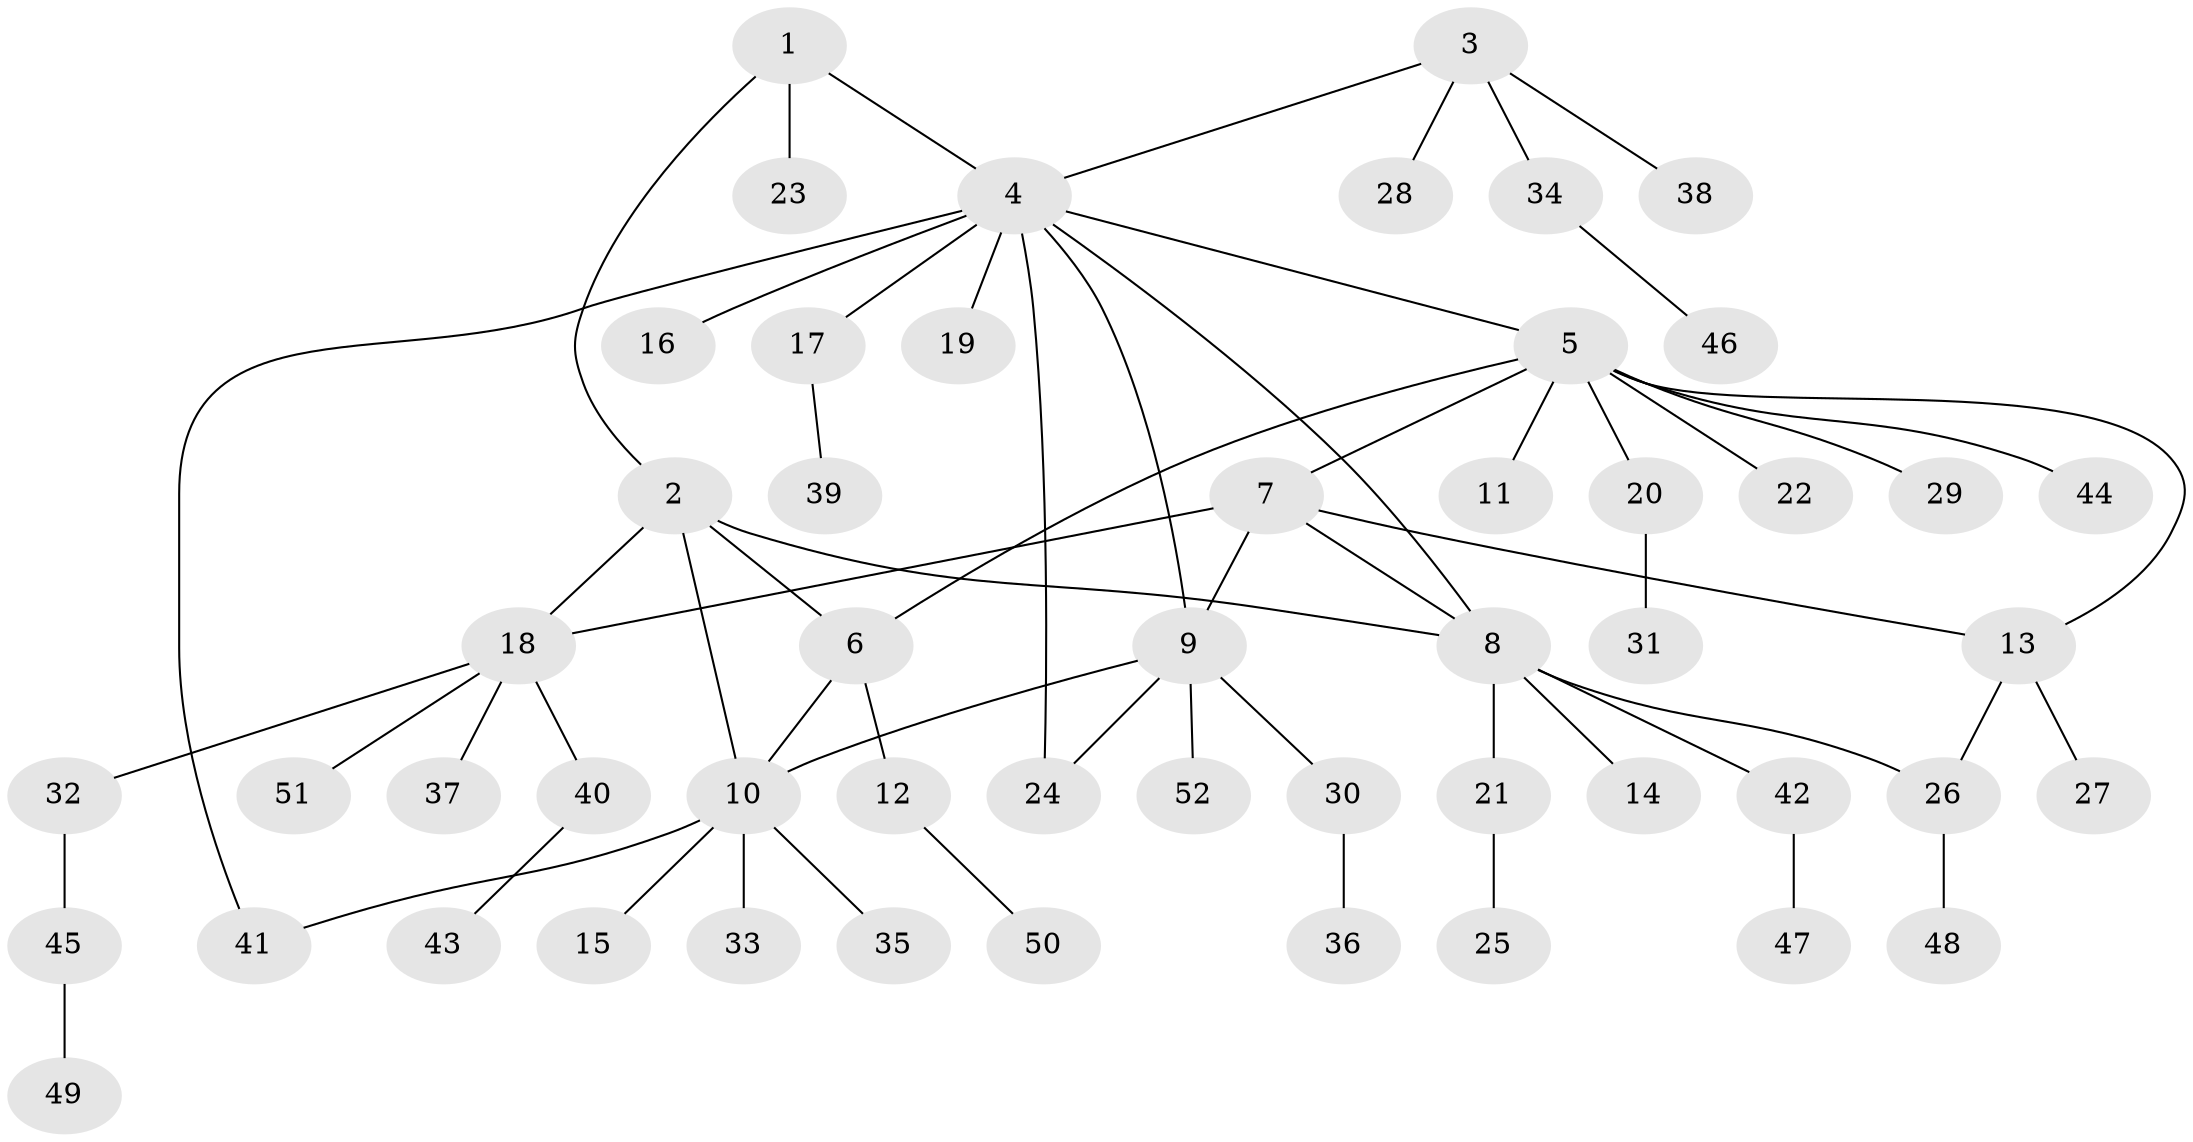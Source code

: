 // coarse degree distribution, {3: 0.03225806451612903, 9: 0.06451612903225806, 1: 0.6451612903225806, 7: 0.03225806451612903, 10: 0.03225806451612903, 6: 0.03225806451612903, 2: 0.16129032258064516}
// Generated by graph-tools (version 1.1) at 2025/19/03/04/25 18:19:44]
// undirected, 52 vertices, 62 edges
graph export_dot {
graph [start="1"]
  node [color=gray90,style=filled];
  1;
  2;
  3;
  4;
  5;
  6;
  7;
  8;
  9;
  10;
  11;
  12;
  13;
  14;
  15;
  16;
  17;
  18;
  19;
  20;
  21;
  22;
  23;
  24;
  25;
  26;
  27;
  28;
  29;
  30;
  31;
  32;
  33;
  34;
  35;
  36;
  37;
  38;
  39;
  40;
  41;
  42;
  43;
  44;
  45;
  46;
  47;
  48;
  49;
  50;
  51;
  52;
  1 -- 2;
  1 -- 4;
  1 -- 23;
  2 -- 6;
  2 -- 8;
  2 -- 10;
  2 -- 18;
  3 -- 4;
  3 -- 28;
  3 -- 34;
  3 -- 38;
  4 -- 5;
  4 -- 8;
  4 -- 9;
  4 -- 16;
  4 -- 17;
  4 -- 19;
  4 -- 24;
  4 -- 41;
  5 -- 6;
  5 -- 7;
  5 -- 11;
  5 -- 13;
  5 -- 20;
  5 -- 22;
  5 -- 29;
  5 -- 44;
  6 -- 10;
  6 -- 12;
  7 -- 8;
  7 -- 9;
  7 -- 13;
  7 -- 18;
  8 -- 14;
  8 -- 21;
  8 -- 26;
  8 -- 42;
  9 -- 10;
  9 -- 24;
  9 -- 30;
  9 -- 52;
  10 -- 15;
  10 -- 33;
  10 -- 35;
  10 -- 41;
  12 -- 50;
  13 -- 26;
  13 -- 27;
  17 -- 39;
  18 -- 32;
  18 -- 37;
  18 -- 40;
  18 -- 51;
  20 -- 31;
  21 -- 25;
  26 -- 48;
  30 -- 36;
  32 -- 45;
  34 -- 46;
  40 -- 43;
  42 -- 47;
  45 -- 49;
}
